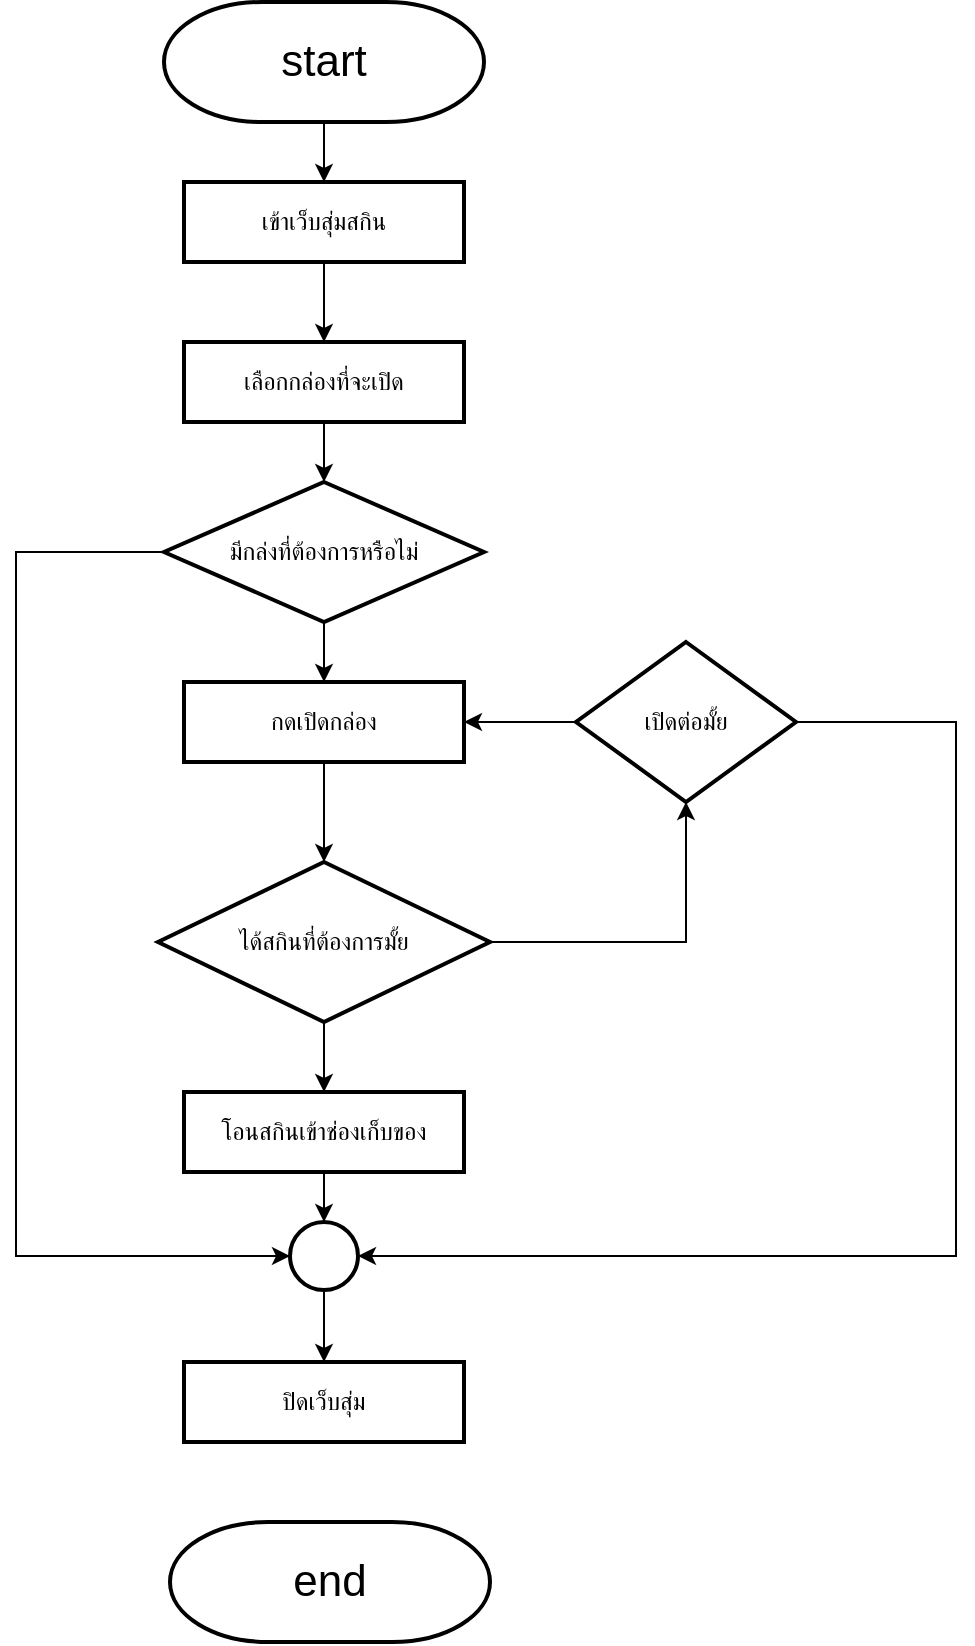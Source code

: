 <mxfile version="14.9.4" type="github">
  <diagram id="C5RBs43oDa-KdzZeNtuy" name="Page-1">
    <mxGraphModel dx="1422" dy="754" grid="1" gridSize="10" guides="1" tooltips="1" connect="1" arrows="1" fold="1" page="1" pageScale="1" pageWidth="827" pageHeight="1169" math="0" shadow="0">
      <root>
        <mxCell id="WIyWlLk6GJQsqaUBKTNV-0" />
        <mxCell id="WIyWlLk6GJQsqaUBKTNV-1" parent="WIyWlLk6GJQsqaUBKTNV-0" />
        <mxCell id="cvK-7X1HN3HpHyDsnjHT-27" value="" style="edgeStyle=orthogonalEdgeStyle;rounded=0;orthogonalLoop=1;jettySize=auto;html=1;" edge="1" parent="WIyWlLk6GJQsqaUBKTNV-1" source="cvK-7X1HN3HpHyDsnjHT-0" target="cvK-7X1HN3HpHyDsnjHT-25">
          <mxGeometry relative="1" as="geometry" />
        </mxCell>
        <mxCell id="cvK-7X1HN3HpHyDsnjHT-0" value="&lt;font style=&quot;font-size: 22px&quot;&gt;start&lt;/font&gt;" style="strokeWidth=2;html=1;shape=mxgraph.flowchart.terminator;whiteSpace=wrap;" vertex="1" parent="WIyWlLk6GJQsqaUBKTNV-1">
          <mxGeometry x="334" y="40" width="160" height="60" as="geometry" />
        </mxCell>
        <mxCell id="cvK-7X1HN3HpHyDsnjHT-2" value="&lt;font style=&quot;font-size: 22px&quot;&gt;end&lt;/font&gt;" style="strokeWidth=2;html=1;shape=mxgraph.flowchart.terminator;whiteSpace=wrap;" vertex="1" parent="WIyWlLk6GJQsqaUBKTNV-1">
          <mxGeometry x="337" y="800" width="160" height="60" as="geometry" />
        </mxCell>
        <mxCell id="cvK-7X1HN3HpHyDsnjHT-13" style="edgeStyle=orthogonalEdgeStyle;rounded=0;orthogonalLoop=1;jettySize=auto;html=1;entryX=0.5;entryY=0;entryDx=0;entryDy=0;" edge="1" parent="WIyWlLk6GJQsqaUBKTNV-1" source="cvK-7X1HN3HpHyDsnjHT-8" target="cvK-7X1HN3HpHyDsnjHT-12">
          <mxGeometry relative="1" as="geometry" />
        </mxCell>
        <mxCell id="cvK-7X1HN3HpHyDsnjHT-8" value="เลือกกล่องที่จะเปิด" style="rounded=0;whiteSpace=wrap;html=1;strokeWidth=2;" vertex="1" parent="WIyWlLk6GJQsqaUBKTNV-1">
          <mxGeometry x="344" y="210" width="140" height="40" as="geometry" />
        </mxCell>
        <mxCell id="cvK-7X1HN3HpHyDsnjHT-17" value="" style="edgeStyle=orthogonalEdgeStyle;rounded=0;orthogonalLoop=1;jettySize=auto;html=1;" edge="1" parent="WIyWlLk6GJQsqaUBKTNV-1" source="cvK-7X1HN3HpHyDsnjHT-12" target="cvK-7X1HN3HpHyDsnjHT-16">
          <mxGeometry relative="1" as="geometry" />
        </mxCell>
        <mxCell id="cvK-7X1HN3HpHyDsnjHT-40" value="" style="edgeStyle=orthogonalEdgeStyle;rounded=0;orthogonalLoop=1;jettySize=auto;html=1;entryX=0;entryY=0.5;entryDx=0;entryDy=0;" edge="1" parent="WIyWlLk6GJQsqaUBKTNV-1" source="cvK-7X1HN3HpHyDsnjHT-12" target="cvK-7X1HN3HpHyDsnjHT-35">
          <mxGeometry relative="1" as="geometry">
            <mxPoint x="360" y="670" as="targetPoint" />
            <Array as="points">
              <mxPoint x="260" y="315" />
              <mxPoint x="260" y="667" />
            </Array>
          </mxGeometry>
        </mxCell>
        <mxCell id="cvK-7X1HN3HpHyDsnjHT-12" value="มีกล่งที่ต้องการหรือไม่" style="rhombus;whiteSpace=wrap;html=1;strokeWidth=2;" vertex="1" parent="WIyWlLk6GJQsqaUBKTNV-1">
          <mxGeometry x="334" y="280" width="160" height="70" as="geometry" />
        </mxCell>
        <mxCell id="cvK-7X1HN3HpHyDsnjHT-19" value="" style="edgeStyle=orthogonalEdgeStyle;rounded=0;orthogonalLoop=1;jettySize=auto;html=1;entryX=0.5;entryY=0;entryDx=0;entryDy=0;" edge="1" parent="WIyWlLk6GJQsqaUBKTNV-1" source="cvK-7X1HN3HpHyDsnjHT-16" target="cvK-7X1HN3HpHyDsnjHT-22">
          <mxGeometry relative="1" as="geometry">
            <mxPoint x="414" y="380" as="targetPoint" />
          </mxGeometry>
        </mxCell>
        <mxCell id="cvK-7X1HN3HpHyDsnjHT-16" value="กดเปิดกล่อง" style="rounded=0;whiteSpace=wrap;html=1;strokeWidth=2;" vertex="1" parent="WIyWlLk6GJQsqaUBKTNV-1">
          <mxGeometry x="344" y="380" width="140" height="40" as="geometry" />
        </mxCell>
        <mxCell id="cvK-7X1HN3HpHyDsnjHT-28" value="" style="edgeStyle=orthogonalEdgeStyle;rounded=0;orthogonalLoop=1;jettySize=auto;html=1;" edge="1" parent="WIyWlLk6GJQsqaUBKTNV-1" source="cvK-7X1HN3HpHyDsnjHT-22" target="cvK-7X1HN3HpHyDsnjHT-24">
          <mxGeometry relative="1" as="geometry" />
        </mxCell>
        <mxCell id="cvK-7X1HN3HpHyDsnjHT-32" style="edgeStyle=orthogonalEdgeStyle;rounded=0;orthogonalLoop=1;jettySize=auto;html=1;" edge="1" parent="WIyWlLk6GJQsqaUBKTNV-1" source="cvK-7X1HN3HpHyDsnjHT-22" target="cvK-7X1HN3HpHyDsnjHT-29">
          <mxGeometry relative="1" as="geometry" />
        </mxCell>
        <mxCell id="cvK-7X1HN3HpHyDsnjHT-22" value="ได้สกินที่ต้องการมั้ย" style="rhombus;whiteSpace=wrap;html=1;strokeWidth=2;" vertex="1" parent="WIyWlLk6GJQsqaUBKTNV-1">
          <mxGeometry x="331" y="470" width="166" height="80" as="geometry" />
        </mxCell>
        <mxCell id="cvK-7X1HN3HpHyDsnjHT-37" value="" style="edgeStyle=orthogonalEdgeStyle;rounded=0;orthogonalLoop=1;jettySize=auto;html=1;" edge="1" parent="WIyWlLk6GJQsqaUBKTNV-1" source="cvK-7X1HN3HpHyDsnjHT-24" target="cvK-7X1HN3HpHyDsnjHT-35">
          <mxGeometry relative="1" as="geometry" />
        </mxCell>
        <mxCell id="cvK-7X1HN3HpHyDsnjHT-24" value="โอนสกินเข้าช่องเก็บของ" style="rounded=0;whiteSpace=wrap;html=1;strokeWidth=2;" vertex="1" parent="WIyWlLk6GJQsqaUBKTNV-1">
          <mxGeometry x="344" y="585" width="140" height="40" as="geometry" />
        </mxCell>
        <mxCell id="cvK-7X1HN3HpHyDsnjHT-26" value="" style="edgeStyle=orthogonalEdgeStyle;rounded=0;orthogonalLoop=1;jettySize=auto;html=1;" edge="1" parent="WIyWlLk6GJQsqaUBKTNV-1" source="cvK-7X1HN3HpHyDsnjHT-25" target="cvK-7X1HN3HpHyDsnjHT-8">
          <mxGeometry relative="1" as="geometry" />
        </mxCell>
        <mxCell id="cvK-7X1HN3HpHyDsnjHT-25" value="เข้าเว็บสุ่มสกิน" style="rounded=0;whiteSpace=wrap;html=1;strokeWidth=2;" vertex="1" parent="WIyWlLk6GJQsqaUBKTNV-1">
          <mxGeometry x="344" y="130" width="140" height="40" as="geometry" />
        </mxCell>
        <mxCell id="cvK-7X1HN3HpHyDsnjHT-30" value="" style="edgeStyle=orthogonalEdgeStyle;rounded=0;orthogonalLoop=1;jettySize=auto;html=1;" edge="1" parent="WIyWlLk6GJQsqaUBKTNV-1" source="cvK-7X1HN3HpHyDsnjHT-29" target="cvK-7X1HN3HpHyDsnjHT-16">
          <mxGeometry relative="1" as="geometry" />
        </mxCell>
        <mxCell id="cvK-7X1HN3HpHyDsnjHT-41" style="edgeStyle=orthogonalEdgeStyle;rounded=0;orthogonalLoop=1;jettySize=auto;html=1;entryX=1;entryY=0.5;entryDx=0;entryDy=0;" edge="1" parent="WIyWlLk6GJQsqaUBKTNV-1" source="cvK-7X1HN3HpHyDsnjHT-29" target="cvK-7X1HN3HpHyDsnjHT-35">
          <mxGeometry relative="1" as="geometry">
            <mxPoint x="660" y="660" as="targetPoint" />
            <Array as="points">
              <mxPoint x="730" y="400" />
              <mxPoint x="730" y="667" />
            </Array>
          </mxGeometry>
        </mxCell>
        <mxCell id="cvK-7X1HN3HpHyDsnjHT-29" value="เปิดต่อมั้ย" style="rhombus;whiteSpace=wrap;html=1;strokeWidth=2;" vertex="1" parent="WIyWlLk6GJQsqaUBKTNV-1">
          <mxGeometry x="540" y="360" width="110" height="80" as="geometry" />
        </mxCell>
        <mxCell id="cvK-7X1HN3HpHyDsnjHT-33" value="ปิดเว็บสุ่ม" style="rounded=0;whiteSpace=wrap;html=1;strokeWidth=2;" vertex="1" parent="WIyWlLk6GJQsqaUBKTNV-1">
          <mxGeometry x="344" y="720" width="140" height="40" as="geometry" />
        </mxCell>
        <mxCell id="cvK-7X1HN3HpHyDsnjHT-36" value="" style="edgeStyle=orthogonalEdgeStyle;rounded=0;orthogonalLoop=1;jettySize=auto;html=1;" edge="1" parent="WIyWlLk6GJQsqaUBKTNV-1" source="cvK-7X1HN3HpHyDsnjHT-35" target="cvK-7X1HN3HpHyDsnjHT-33">
          <mxGeometry relative="1" as="geometry" />
        </mxCell>
        <mxCell id="cvK-7X1HN3HpHyDsnjHT-35" value="" style="ellipse;whiteSpace=wrap;html=1;aspect=fixed;strokeWidth=2;" vertex="1" parent="WIyWlLk6GJQsqaUBKTNV-1">
          <mxGeometry x="397" y="650" width="34" height="34" as="geometry" />
        </mxCell>
      </root>
    </mxGraphModel>
  </diagram>
</mxfile>
